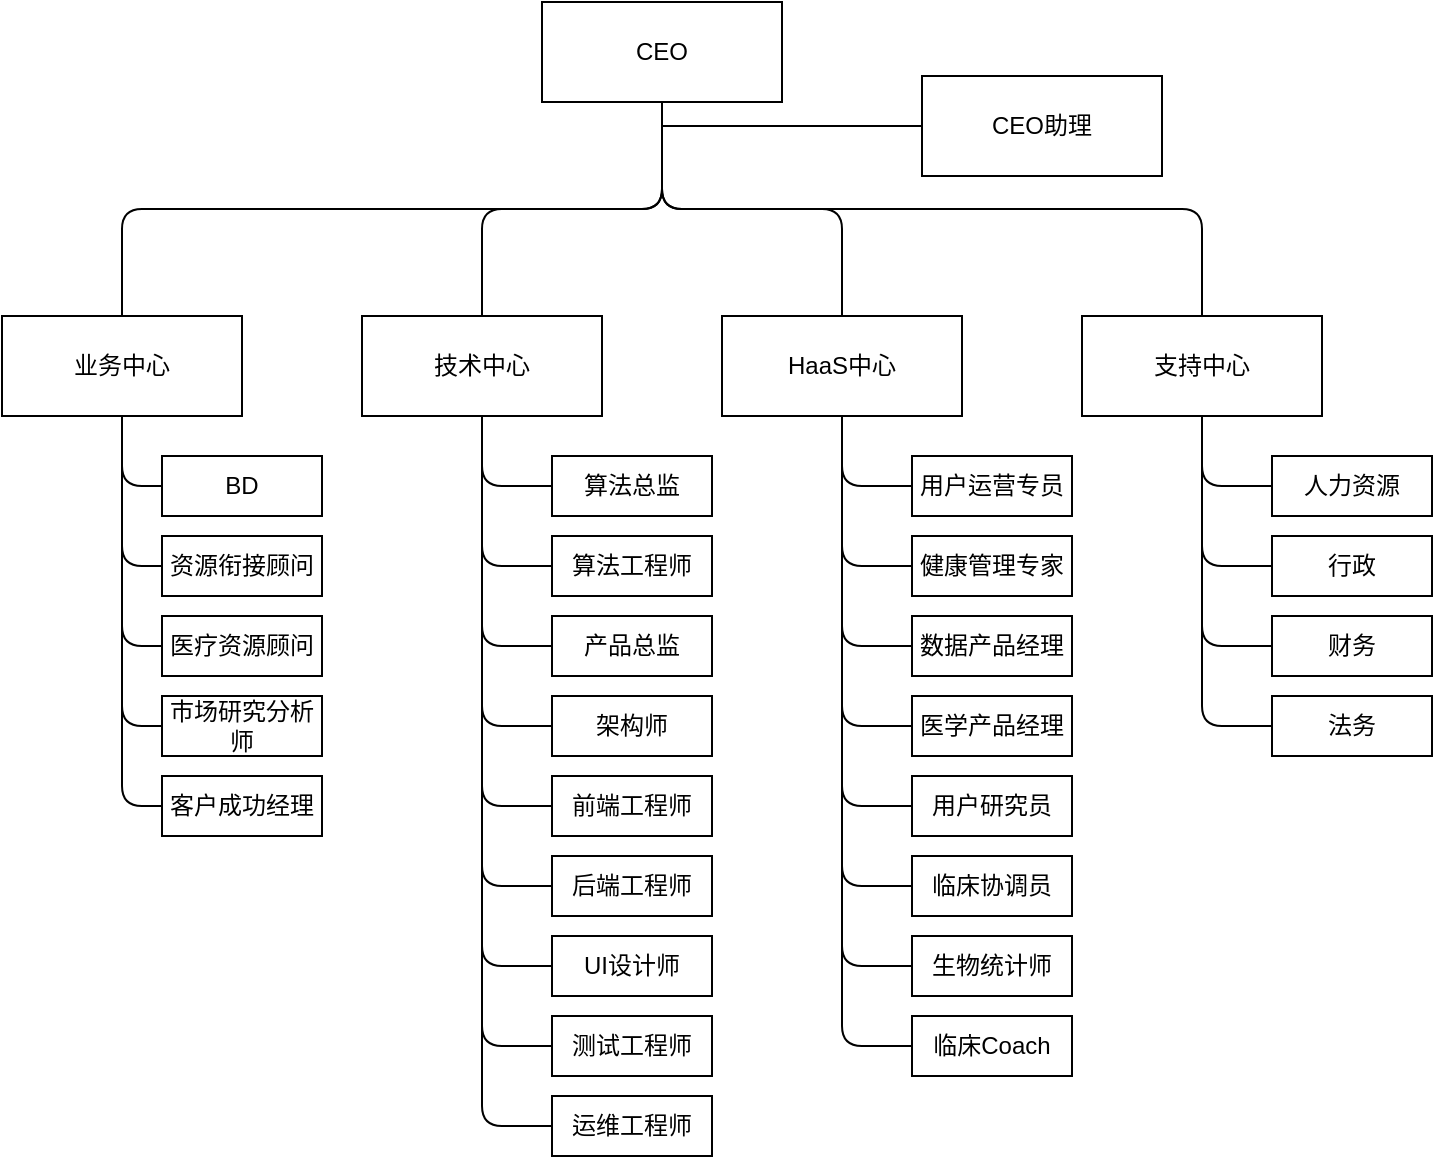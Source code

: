 <mxfile version="13.8.1" type="github">
  <diagram id="eWeTiRapaMoUEzTP4dSG" name="Page-1">
    <mxGraphModel dx="1258" dy="1589" grid="1" gridSize="10" guides="1" tooltips="1" connect="1" arrows="1" fold="1" page="1" pageScale="1" pageWidth="850" pageHeight="1100" math="0" shadow="0">
      <root>
        <mxCell id="0" />
        <mxCell id="1" parent="0" />
        <mxCell id="_IksRpuk90q-67i_ylIm-1" value="CEO" style="rounded=0;whiteSpace=wrap;html=1;" vertex="1" parent="1">
          <mxGeometry x="380" y="173" width="120" height="50" as="geometry" />
        </mxCell>
        <mxCell id="_IksRpuk90q-67i_ylIm-2" value="CEO助理" style="rounded=0;whiteSpace=wrap;html=1;" vertex="1" parent="1">
          <mxGeometry x="570" y="210" width="120" height="50" as="geometry" />
        </mxCell>
        <mxCell id="_IksRpuk90q-67i_ylIm-3" value="业务中心" style="rounded=0;whiteSpace=wrap;html=1;" vertex="1" parent="1">
          <mxGeometry x="110" y="330" width="120" height="50" as="geometry" />
        </mxCell>
        <mxCell id="_IksRpuk90q-67i_ylIm-4" value="技术中心" style="rounded=0;whiteSpace=wrap;html=1;" vertex="1" parent="1">
          <mxGeometry x="290" y="330" width="120" height="50" as="geometry" />
        </mxCell>
        <mxCell id="_IksRpuk90q-67i_ylIm-5" value="HaaS中心" style="rounded=0;whiteSpace=wrap;html=1;" vertex="1" parent="1">
          <mxGeometry x="470" y="330" width="120" height="50" as="geometry" />
        </mxCell>
        <mxCell id="_IksRpuk90q-67i_ylIm-6" value="支持中心" style="rounded=0;whiteSpace=wrap;html=1;" vertex="1" parent="1">
          <mxGeometry x="650" y="330" width="120" height="50" as="geometry" />
        </mxCell>
        <mxCell id="_IksRpuk90q-67i_ylIm-10" value="" style="edgeStyle=elbowEdgeStyle;elbow=vertical;endArrow=none;html=1;entryX=0.5;entryY=0;entryDx=0;entryDy=0;exitX=0.5;exitY=1;exitDx=0;exitDy=0;endFill=0;" edge="1" parent="1" source="_IksRpuk90q-67i_ylIm-1" target="_IksRpuk90q-67i_ylIm-4">
          <mxGeometry width="50" height="50" relative="1" as="geometry">
            <mxPoint x="280" y="830" as="sourcePoint" />
            <mxPoint x="330" y="780" as="targetPoint" />
          </mxGeometry>
        </mxCell>
        <mxCell id="_IksRpuk90q-67i_ylIm-11" value="" style="edgeStyle=elbowEdgeStyle;elbow=vertical;endArrow=none;html=1;entryX=0.5;entryY=0;entryDx=0;entryDy=0;exitX=0.5;exitY=1;exitDx=0;exitDy=0;endFill=0;" edge="1" parent="1" source="_IksRpuk90q-67i_ylIm-1" target="_IksRpuk90q-67i_ylIm-5">
          <mxGeometry width="50" height="50" relative="1" as="geometry">
            <mxPoint x="280" y="830" as="sourcePoint" />
            <mxPoint x="330" y="780" as="targetPoint" />
          </mxGeometry>
        </mxCell>
        <mxCell id="_IksRpuk90q-67i_ylIm-12" value="" style="edgeStyle=elbowEdgeStyle;elbow=vertical;endArrow=none;html=1;entryX=0.5;entryY=0;entryDx=0;entryDy=0;exitX=0.5;exitY=1;exitDx=0;exitDy=0;endFill=0;" edge="1" parent="1" source="_IksRpuk90q-67i_ylIm-1" target="_IksRpuk90q-67i_ylIm-6">
          <mxGeometry width="50" height="50" relative="1" as="geometry">
            <mxPoint x="280" y="830" as="sourcePoint" />
            <mxPoint x="330" y="780" as="targetPoint" />
          </mxGeometry>
        </mxCell>
        <mxCell id="_IksRpuk90q-67i_ylIm-13" value="" style="edgeStyle=elbowEdgeStyle;elbow=vertical;endArrow=none;html=1;entryX=0.5;entryY=0;entryDx=0;entryDy=0;exitX=0.5;exitY=1;exitDx=0;exitDy=0;endFill=0;" edge="1" parent="1" source="_IksRpuk90q-67i_ylIm-1" target="_IksRpuk90q-67i_ylIm-3">
          <mxGeometry width="50" height="50" relative="1" as="geometry">
            <mxPoint x="280" y="830" as="sourcePoint" />
            <mxPoint x="330" y="780" as="targetPoint" />
          </mxGeometry>
        </mxCell>
        <mxCell id="_IksRpuk90q-67i_ylIm-14" value="" style="endArrow=none;html=1;entryX=0;entryY=0.5;entryDx=0;entryDy=0;endFill=0;" edge="1" parent="1" target="_IksRpuk90q-67i_ylIm-2">
          <mxGeometry width="50" height="50" relative="1" as="geometry">
            <mxPoint x="440" y="235" as="sourcePoint" />
            <mxPoint x="330" y="780" as="targetPoint" />
          </mxGeometry>
        </mxCell>
        <mxCell id="_IksRpuk90q-67i_ylIm-15" value="BD" style="rounded=0;whiteSpace=wrap;html=1;" vertex="1" parent="1">
          <mxGeometry x="190" y="400" width="80" height="30" as="geometry" />
        </mxCell>
        <mxCell id="_IksRpuk90q-67i_ylIm-16" value="资源衔接顾问" style="rounded=0;whiteSpace=wrap;html=1;" vertex="1" parent="1">
          <mxGeometry x="190" y="440" width="80" height="30" as="geometry" />
        </mxCell>
        <mxCell id="_IksRpuk90q-67i_ylIm-17" value="医疗资源顾问" style="rounded=0;whiteSpace=wrap;html=1;" vertex="1" parent="1">
          <mxGeometry x="190" y="480" width="80" height="30" as="geometry" />
        </mxCell>
        <mxCell id="_IksRpuk90q-67i_ylIm-18" value="市场研究分析师&lt;span style=&quot;color: rgba(0 , 0 , 0 , 0) ; font-family: monospace ; font-size: 0px&quot;&gt;%3CmxGraphModel%3E%3Croot%3E%3CmxCell%20id%3D%220%22%2F%3E%3CmxCell%20id%3D%221%22%20parent%3D%220%22%2F%3E%3CmxCell%20id%3D%222%22%20value%3D%22%E8%B5%84%E6%BA%90%E8%A1%94%E6%8E%A5%E9%A1%BE%E9%97%AE%22%20style%3D%22rounded%3D0%3BwhiteSpace%3Dwrap%3Bhtml%3D1%3B%22%20vertex%3D%221%22%20parent%3D%221%22%3E%3CmxGeometry%20x%3D%22190%22%20y%3D%22440%22%20width%3D%2280%22%20height%3D%2230%22%20as%3D%22geometry%22%2F%3E%3C%2FmxCell%3E%3C%2Froot%3E%3C%2FmxGraphModel%3E&lt;/span&gt;" style="rounded=0;whiteSpace=wrap;html=1;" vertex="1" parent="1">
          <mxGeometry x="190" y="520" width="80" height="30" as="geometry" />
        </mxCell>
        <mxCell id="_IksRpuk90q-67i_ylIm-19" value="客户成功经理" style="rounded=0;whiteSpace=wrap;html=1;" vertex="1" parent="1">
          <mxGeometry x="190" y="560" width="80" height="30" as="geometry" />
        </mxCell>
        <mxCell id="_IksRpuk90q-67i_ylIm-20" value="" style="edgeStyle=segmentEdgeStyle;endArrow=none;html=1;entryX=0.5;entryY=1;entryDx=0;entryDy=0;exitX=0;exitY=0.5;exitDx=0;exitDy=0;endFill=0;" edge="1" parent="1" source="_IksRpuk90q-67i_ylIm-15" target="_IksRpuk90q-67i_ylIm-3">
          <mxGeometry width="50" height="50" relative="1" as="geometry">
            <mxPoint x="280" y="830" as="sourcePoint" />
            <mxPoint x="330" y="780" as="targetPoint" />
          </mxGeometry>
        </mxCell>
        <mxCell id="_IksRpuk90q-67i_ylIm-21" value="" style="edgeStyle=segmentEdgeStyle;endArrow=none;html=1;entryX=0.5;entryY=1;entryDx=0;entryDy=0;exitX=0;exitY=0.5;exitDx=0;exitDy=0;endFill=0;" edge="1" parent="1" source="_IksRpuk90q-67i_ylIm-16" target="_IksRpuk90q-67i_ylIm-3">
          <mxGeometry width="50" height="50" relative="1" as="geometry">
            <mxPoint x="280" y="830" as="sourcePoint" />
            <mxPoint x="330" y="780" as="targetPoint" />
          </mxGeometry>
        </mxCell>
        <mxCell id="_IksRpuk90q-67i_ylIm-22" value="" style="edgeStyle=segmentEdgeStyle;endArrow=none;html=1;entryX=0.5;entryY=1;entryDx=0;entryDy=0;exitX=0;exitY=0.5;exitDx=0;exitDy=0;endFill=0;" edge="1" parent="1" source="_IksRpuk90q-67i_ylIm-17" target="_IksRpuk90q-67i_ylIm-3">
          <mxGeometry width="50" height="50" relative="1" as="geometry">
            <mxPoint x="280" y="830" as="sourcePoint" />
            <mxPoint x="330" y="780" as="targetPoint" />
          </mxGeometry>
        </mxCell>
        <mxCell id="_IksRpuk90q-67i_ylIm-23" value="" style="edgeStyle=segmentEdgeStyle;endArrow=none;html=1;entryX=0.5;entryY=1;entryDx=0;entryDy=0;exitX=0;exitY=0.5;exitDx=0;exitDy=0;endFill=0;" edge="1" parent="1" source="_IksRpuk90q-67i_ylIm-19" target="_IksRpuk90q-67i_ylIm-3">
          <mxGeometry width="50" height="50" relative="1" as="geometry">
            <mxPoint x="280" y="830" as="sourcePoint" />
            <mxPoint x="330" y="780" as="targetPoint" />
          </mxGeometry>
        </mxCell>
        <mxCell id="_IksRpuk90q-67i_ylIm-24" value="" style="edgeStyle=segmentEdgeStyle;endArrow=none;html=1;entryX=0.5;entryY=1;entryDx=0;entryDy=0;exitX=0;exitY=0.5;exitDx=0;exitDy=0;endFill=0;" edge="1" parent="1" source="_IksRpuk90q-67i_ylIm-18" target="_IksRpuk90q-67i_ylIm-3">
          <mxGeometry width="50" height="50" relative="1" as="geometry">
            <mxPoint x="280" y="830" as="sourcePoint" />
            <mxPoint x="330" y="780" as="targetPoint" />
          </mxGeometry>
        </mxCell>
        <mxCell id="_IksRpuk90q-67i_ylIm-25" value="算法工程师" style="rounded=0;whiteSpace=wrap;html=1;" vertex="1" parent="1">
          <mxGeometry x="385" y="440" width="80" height="30" as="geometry" />
        </mxCell>
        <mxCell id="_IksRpuk90q-67i_ylIm-26" value="产品总监" style="rounded=0;whiteSpace=wrap;html=1;" vertex="1" parent="1">
          <mxGeometry x="385" y="480" width="80" height="30" as="geometry" />
        </mxCell>
        <mxCell id="_IksRpuk90q-67i_ylIm-27" value="架构师" style="rounded=0;whiteSpace=wrap;html=1;" vertex="1" parent="1">
          <mxGeometry x="385" y="520" width="80" height="30" as="geometry" />
        </mxCell>
        <mxCell id="_IksRpuk90q-67i_ylIm-28" value="前端工程师" style="rounded=0;whiteSpace=wrap;html=1;" vertex="1" parent="1">
          <mxGeometry x="385" y="560" width="80" height="30" as="geometry" />
        </mxCell>
        <mxCell id="_IksRpuk90q-67i_ylIm-29" value="后端工程师" style="rounded=0;whiteSpace=wrap;html=1;" vertex="1" parent="1">
          <mxGeometry x="385" y="600" width="80" height="30" as="geometry" />
        </mxCell>
        <mxCell id="_IksRpuk90q-67i_ylIm-30" value="UI设计师" style="rounded=0;whiteSpace=wrap;html=1;" vertex="1" parent="1">
          <mxGeometry x="385" y="640" width="80" height="30" as="geometry" />
        </mxCell>
        <mxCell id="_IksRpuk90q-67i_ylIm-31" value="测试工程师" style="rounded=0;whiteSpace=wrap;html=1;" vertex="1" parent="1">
          <mxGeometry x="385" y="680" width="80" height="30" as="geometry" />
        </mxCell>
        <mxCell id="_IksRpuk90q-67i_ylIm-32" value="运维工程师" style="rounded=0;whiteSpace=wrap;html=1;" vertex="1" parent="1">
          <mxGeometry x="385" y="720" width="80" height="30" as="geometry" />
        </mxCell>
        <mxCell id="_IksRpuk90q-67i_ylIm-33" value="" style="edgeStyle=segmentEdgeStyle;endArrow=none;html=1;entryX=0.5;entryY=1;entryDx=0;entryDy=0;exitX=0;exitY=0.5;exitDx=0;exitDy=0;endFill=0;" edge="1" parent="1" source="_IksRpuk90q-67i_ylIm-26" target="_IksRpuk90q-67i_ylIm-4">
          <mxGeometry width="50" height="50" relative="1" as="geometry">
            <mxPoint x="200" y="425" as="sourcePoint" />
            <mxPoint x="180" y="390" as="targetPoint" />
          </mxGeometry>
        </mxCell>
        <mxCell id="_IksRpuk90q-67i_ylIm-34" value="" style="edgeStyle=segmentEdgeStyle;endArrow=none;html=1;entryX=0.5;entryY=1;entryDx=0;entryDy=0;exitX=0;exitY=0.5;exitDx=0;exitDy=0;endFill=0;" edge="1" parent="1" source="_IksRpuk90q-67i_ylIm-27" target="_IksRpuk90q-67i_ylIm-4">
          <mxGeometry width="50" height="50" relative="1" as="geometry">
            <mxPoint x="395" y="425" as="sourcePoint" />
            <mxPoint x="360" y="390" as="targetPoint" />
          </mxGeometry>
        </mxCell>
        <mxCell id="_IksRpuk90q-67i_ylIm-35" value="" style="edgeStyle=segmentEdgeStyle;endArrow=none;html=1;entryX=0.5;entryY=1;entryDx=0;entryDy=0;exitX=0;exitY=0.5;exitDx=0;exitDy=0;endFill=0;" edge="1" parent="1" source="_IksRpuk90q-67i_ylIm-25" target="_IksRpuk90q-67i_ylIm-4">
          <mxGeometry width="50" height="50" relative="1" as="geometry">
            <mxPoint x="395" y="465" as="sourcePoint" />
            <mxPoint x="360" y="390" as="targetPoint" />
          </mxGeometry>
        </mxCell>
        <mxCell id="_IksRpuk90q-67i_ylIm-36" value="" style="edgeStyle=segmentEdgeStyle;endArrow=none;html=1;entryX=0.5;entryY=1;entryDx=0;entryDy=0;exitX=0;exitY=0.5;exitDx=0;exitDy=0;endFill=0;" edge="1" parent="1" source="_IksRpuk90q-67i_ylIm-28" target="_IksRpuk90q-67i_ylIm-4">
          <mxGeometry width="50" height="50" relative="1" as="geometry">
            <mxPoint x="395" y="505" as="sourcePoint" />
            <mxPoint x="360" y="390" as="targetPoint" />
          </mxGeometry>
        </mxCell>
        <mxCell id="_IksRpuk90q-67i_ylIm-37" value="" style="edgeStyle=segmentEdgeStyle;endArrow=none;html=1;entryX=0.5;entryY=1;entryDx=0;entryDy=0;exitX=0;exitY=0.5;exitDx=0;exitDy=0;endFill=0;" edge="1" parent="1" source="_IksRpuk90q-67i_ylIm-29" target="_IksRpuk90q-67i_ylIm-4">
          <mxGeometry width="50" height="50" relative="1" as="geometry">
            <mxPoint x="395" y="545" as="sourcePoint" />
            <mxPoint x="360" y="390" as="targetPoint" />
          </mxGeometry>
        </mxCell>
        <mxCell id="_IksRpuk90q-67i_ylIm-38" value="" style="edgeStyle=segmentEdgeStyle;endArrow=none;html=1;entryX=0.5;entryY=1;entryDx=0;entryDy=0;exitX=0;exitY=0.5;exitDx=0;exitDy=0;endFill=0;" edge="1" parent="1" source="_IksRpuk90q-67i_ylIm-30" target="_IksRpuk90q-67i_ylIm-4">
          <mxGeometry width="50" height="50" relative="1" as="geometry">
            <mxPoint x="395" y="585" as="sourcePoint" />
            <mxPoint x="360" y="390" as="targetPoint" />
          </mxGeometry>
        </mxCell>
        <mxCell id="_IksRpuk90q-67i_ylIm-39" value="" style="edgeStyle=segmentEdgeStyle;endArrow=none;html=1;entryX=0.5;entryY=1;entryDx=0;entryDy=0;exitX=0;exitY=0.5;exitDx=0;exitDy=0;endFill=0;" edge="1" parent="1" source="_IksRpuk90q-67i_ylIm-31" target="_IksRpuk90q-67i_ylIm-4">
          <mxGeometry width="50" height="50" relative="1" as="geometry">
            <mxPoint x="395" y="625" as="sourcePoint" />
            <mxPoint x="360" y="390" as="targetPoint" />
          </mxGeometry>
        </mxCell>
        <mxCell id="_IksRpuk90q-67i_ylIm-40" value="" style="edgeStyle=segmentEdgeStyle;endArrow=none;html=1;entryX=0.5;entryY=1;entryDx=0;entryDy=0;exitX=0;exitY=0.5;exitDx=0;exitDy=0;endFill=0;" edge="1" parent="1" source="_IksRpuk90q-67i_ylIm-32" target="_IksRpuk90q-67i_ylIm-4">
          <mxGeometry width="50" height="50" relative="1" as="geometry">
            <mxPoint x="395" y="665" as="sourcePoint" />
            <mxPoint x="360" y="390" as="targetPoint" />
          </mxGeometry>
        </mxCell>
        <mxCell id="_IksRpuk90q-67i_ylIm-41" value="数据产品经理" style="rounded=0;whiteSpace=wrap;html=1;" vertex="1" parent="1">
          <mxGeometry x="565" y="480" width="80" height="30" as="geometry" />
        </mxCell>
        <mxCell id="_IksRpuk90q-67i_ylIm-42" value="用户运营专员" style="rounded=0;whiteSpace=wrap;html=1;" vertex="1" parent="1">
          <mxGeometry x="565" y="400" width="80" height="30" as="geometry" />
        </mxCell>
        <mxCell id="_IksRpuk90q-67i_ylIm-43" value="健康管理专家" style="rounded=0;whiteSpace=wrap;html=1;" vertex="1" parent="1">
          <mxGeometry x="565" y="440" width="80" height="30" as="geometry" />
        </mxCell>
        <mxCell id="_IksRpuk90q-67i_ylIm-44" value="医学产品经理" style="rounded=0;whiteSpace=wrap;html=1;" vertex="1" parent="1">
          <mxGeometry x="565" y="520" width="80" height="30" as="geometry" />
        </mxCell>
        <mxCell id="_IksRpuk90q-67i_ylIm-45" value="用户研究员" style="rounded=0;whiteSpace=wrap;html=1;" vertex="1" parent="1">
          <mxGeometry x="565" y="560" width="80" height="30" as="geometry" />
        </mxCell>
        <mxCell id="_IksRpuk90q-67i_ylIm-46" value="临床协调员" style="rounded=0;whiteSpace=wrap;html=1;" vertex="1" parent="1">
          <mxGeometry x="565" y="600" width="80" height="30" as="geometry" />
        </mxCell>
        <mxCell id="_IksRpuk90q-67i_ylIm-47" value="生物统计师" style="rounded=0;whiteSpace=wrap;html=1;" vertex="1" parent="1">
          <mxGeometry x="565" y="640" width="80" height="30" as="geometry" />
        </mxCell>
        <mxCell id="_IksRpuk90q-67i_ylIm-48" value="临床Coach" style="rounded=0;whiteSpace=wrap;html=1;" vertex="1" parent="1">
          <mxGeometry x="565" y="680" width="80" height="30" as="geometry" />
        </mxCell>
        <mxCell id="_IksRpuk90q-67i_ylIm-49" value="" style="edgeStyle=segmentEdgeStyle;endArrow=none;html=1;entryX=0.5;entryY=1;entryDx=0;entryDy=0;exitX=0;exitY=0.5;exitDx=0;exitDy=0;endFill=0;" edge="1" parent="1" source="_IksRpuk90q-67i_ylIm-42">
          <mxGeometry width="50" height="50" relative="1" as="geometry">
            <mxPoint x="380" y="425" as="sourcePoint" />
            <mxPoint x="530" y="380" as="targetPoint" />
          </mxGeometry>
        </mxCell>
        <mxCell id="_IksRpuk90q-67i_ylIm-50" value="" style="edgeStyle=segmentEdgeStyle;endArrow=none;html=1;entryX=0.5;entryY=1;entryDx=0;entryDy=0;exitX=0;exitY=0.5;exitDx=0;exitDy=0;endFill=0;" edge="1" parent="1" source="_IksRpuk90q-67i_ylIm-43">
          <mxGeometry width="50" height="50" relative="1" as="geometry">
            <mxPoint x="575" y="425" as="sourcePoint" />
            <mxPoint x="530" y="380" as="targetPoint" />
          </mxGeometry>
        </mxCell>
        <mxCell id="_IksRpuk90q-67i_ylIm-51" value="" style="edgeStyle=segmentEdgeStyle;endArrow=none;html=1;entryX=0.5;entryY=1;entryDx=0;entryDy=0;exitX=0;exitY=0.5;exitDx=0;exitDy=0;endFill=0;" edge="1" parent="1" source="_IksRpuk90q-67i_ylIm-41">
          <mxGeometry width="50" height="50" relative="1" as="geometry">
            <mxPoint x="575" y="465" as="sourcePoint" />
            <mxPoint x="530" y="380" as="targetPoint" />
          </mxGeometry>
        </mxCell>
        <mxCell id="_IksRpuk90q-67i_ylIm-52" value="" style="edgeStyle=segmentEdgeStyle;endArrow=none;html=1;entryX=0.5;entryY=1;entryDx=0;entryDy=0;exitX=0;exitY=0.5;exitDx=0;exitDy=0;endFill=0;" edge="1" parent="1" source="_IksRpuk90q-67i_ylIm-44">
          <mxGeometry width="50" height="50" relative="1" as="geometry">
            <mxPoint x="575" y="505" as="sourcePoint" />
            <mxPoint x="530" y="380" as="targetPoint" />
          </mxGeometry>
        </mxCell>
        <mxCell id="_IksRpuk90q-67i_ylIm-53" value="" style="edgeStyle=segmentEdgeStyle;endArrow=none;html=1;entryX=0.5;entryY=1;entryDx=0;entryDy=0;exitX=0;exitY=0.5;exitDx=0;exitDy=0;endFill=0;" edge="1" parent="1" source="_IksRpuk90q-67i_ylIm-45">
          <mxGeometry width="50" height="50" relative="1" as="geometry">
            <mxPoint x="575" y="545" as="sourcePoint" />
            <mxPoint x="530" y="380" as="targetPoint" />
          </mxGeometry>
        </mxCell>
        <mxCell id="_IksRpuk90q-67i_ylIm-54" value="" style="edgeStyle=segmentEdgeStyle;endArrow=none;html=1;entryX=0.5;entryY=1;entryDx=0;entryDy=0;exitX=0;exitY=0.5;exitDx=0;exitDy=0;endFill=0;" edge="1" parent="1" source="_IksRpuk90q-67i_ylIm-46">
          <mxGeometry width="50" height="50" relative="1" as="geometry">
            <mxPoint x="575" y="585" as="sourcePoint" />
            <mxPoint x="530" y="380" as="targetPoint" />
          </mxGeometry>
        </mxCell>
        <mxCell id="_IksRpuk90q-67i_ylIm-55" value="" style="edgeStyle=segmentEdgeStyle;endArrow=none;html=1;entryX=0.5;entryY=1;entryDx=0;entryDy=0;exitX=0;exitY=0.5;exitDx=0;exitDy=0;endFill=0;" edge="1" parent="1" source="_IksRpuk90q-67i_ylIm-47">
          <mxGeometry width="50" height="50" relative="1" as="geometry">
            <mxPoint x="575" y="625" as="sourcePoint" />
            <mxPoint x="530" y="380" as="targetPoint" />
          </mxGeometry>
        </mxCell>
        <mxCell id="_IksRpuk90q-67i_ylIm-56" value="" style="edgeStyle=segmentEdgeStyle;endArrow=none;html=1;entryX=0.5;entryY=1;entryDx=0;entryDy=0;exitX=0;exitY=0.5;exitDx=0;exitDy=0;endFill=0;" edge="1" parent="1" source="_IksRpuk90q-67i_ylIm-48">
          <mxGeometry width="50" height="50" relative="1" as="geometry">
            <mxPoint x="575" y="665" as="sourcePoint" />
            <mxPoint x="530" y="380" as="targetPoint" />
          </mxGeometry>
        </mxCell>
        <mxCell id="_IksRpuk90q-67i_ylIm-57" value="财务" style="rounded=0;whiteSpace=wrap;html=1;" vertex="1" parent="1">
          <mxGeometry x="745" y="480" width="80" height="30" as="geometry" />
        </mxCell>
        <mxCell id="_IksRpuk90q-67i_ylIm-58" value="人力资源" style="rounded=0;whiteSpace=wrap;html=1;" vertex="1" parent="1">
          <mxGeometry x="745" y="400" width="80" height="30" as="geometry" />
        </mxCell>
        <mxCell id="_IksRpuk90q-67i_ylIm-59" value="行政" style="rounded=0;whiteSpace=wrap;html=1;" vertex="1" parent="1">
          <mxGeometry x="745" y="440" width="80" height="30" as="geometry" />
        </mxCell>
        <mxCell id="_IksRpuk90q-67i_ylIm-60" value="法务" style="rounded=0;whiteSpace=wrap;html=1;" vertex="1" parent="1">
          <mxGeometry x="745" y="520" width="80" height="30" as="geometry" />
        </mxCell>
        <mxCell id="_IksRpuk90q-67i_ylIm-61" value="" style="edgeStyle=segmentEdgeStyle;endArrow=none;html=1;entryX=0.5;entryY=1;entryDx=0;entryDy=0;exitX=0;exitY=0.5;exitDx=0;exitDy=0;endFill=0;" edge="1" parent="1" source="_IksRpuk90q-67i_ylIm-58">
          <mxGeometry width="50" height="50" relative="1" as="geometry">
            <mxPoint x="560" y="425" as="sourcePoint" />
            <mxPoint x="710" y="380" as="targetPoint" />
          </mxGeometry>
        </mxCell>
        <mxCell id="_IksRpuk90q-67i_ylIm-62" value="" style="edgeStyle=segmentEdgeStyle;endArrow=none;html=1;entryX=0.5;entryY=1;entryDx=0;entryDy=0;exitX=0;exitY=0.5;exitDx=0;exitDy=0;endFill=0;" edge="1" parent="1" source="_IksRpuk90q-67i_ylIm-59">
          <mxGeometry width="50" height="50" relative="1" as="geometry">
            <mxPoint x="755" y="425" as="sourcePoint" />
            <mxPoint x="710" y="380" as="targetPoint" />
          </mxGeometry>
        </mxCell>
        <mxCell id="_IksRpuk90q-67i_ylIm-63" value="" style="edgeStyle=segmentEdgeStyle;endArrow=none;html=1;entryX=0.5;entryY=1;entryDx=0;entryDy=0;exitX=0;exitY=0.5;exitDx=0;exitDy=0;endFill=0;" edge="1" parent="1" source="_IksRpuk90q-67i_ylIm-57">
          <mxGeometry width="50" height="50" relative="1" as="geometry">
            <mxPoint x="755" y="465" as="sourcePoint" />
            <mxPoint x="710" y="380" as="targetPoint" />
          </mxGeometry>
        </mxCell>
        <mxCell id="_IksRpuk90q-67i_ylIm-64" value="" style="edgeStyle=segmentEdgeStyle;endArrow=none;html=1;entryX=0.5;entryY=1;entryDx=0;entryDy=0;exitX=0;exitY=0.5;exitDx=0;exitDy=0;endFill=0;" edge="1" parent="1" source="_IksRpuk90q-67i_ylIm-60">
          <mxGeometry width="50" height="50" relative="1" as="geometry">
            <mxPoint x="755" y="505" as="sourcePoint" />
            <mxPoint x="710" y="380" as="targetPoint" />
          </mxGeometry>
        </mxCell>
        <mxCell id="_IksRpuk90q-67i_ylIm-65" value="算法总监" style="rounded=0;whiteSpace=wrap;html=1;" vertex="1" parent="1">
          <mxGeometry x="385" y="400" width="80" height="30" as="geometry" />
        </mxCell>
        <mxCell id="_IksRpuk90q-67i_ylIm-66" value="" style="edgeStyle=segmentEdgeStyle;endArrow=none;html=1;entryX=0.5;entryY=1;entryDx=0;entryDy=0;exitX=0;exitY=0.5;exitDx=0;exitDy=0;endFill=0;" edge="1" parent="1" source="_IksRpuk90q-67i_ylIm-65" target="_IksRpuk90q-67i_ylIm-4">
          <mxGeometry width="50" height="50" relative="1" as="geometry">
            <mxPoint x="395" y="745" as="sourcePoint" />
            <mxPoint x="360" y="390" as="targetPoint" />
          </mxGeometry>
        </mxCell>
      </root>
    </mxGraphModel>
  </diagram>
</mxfile>
